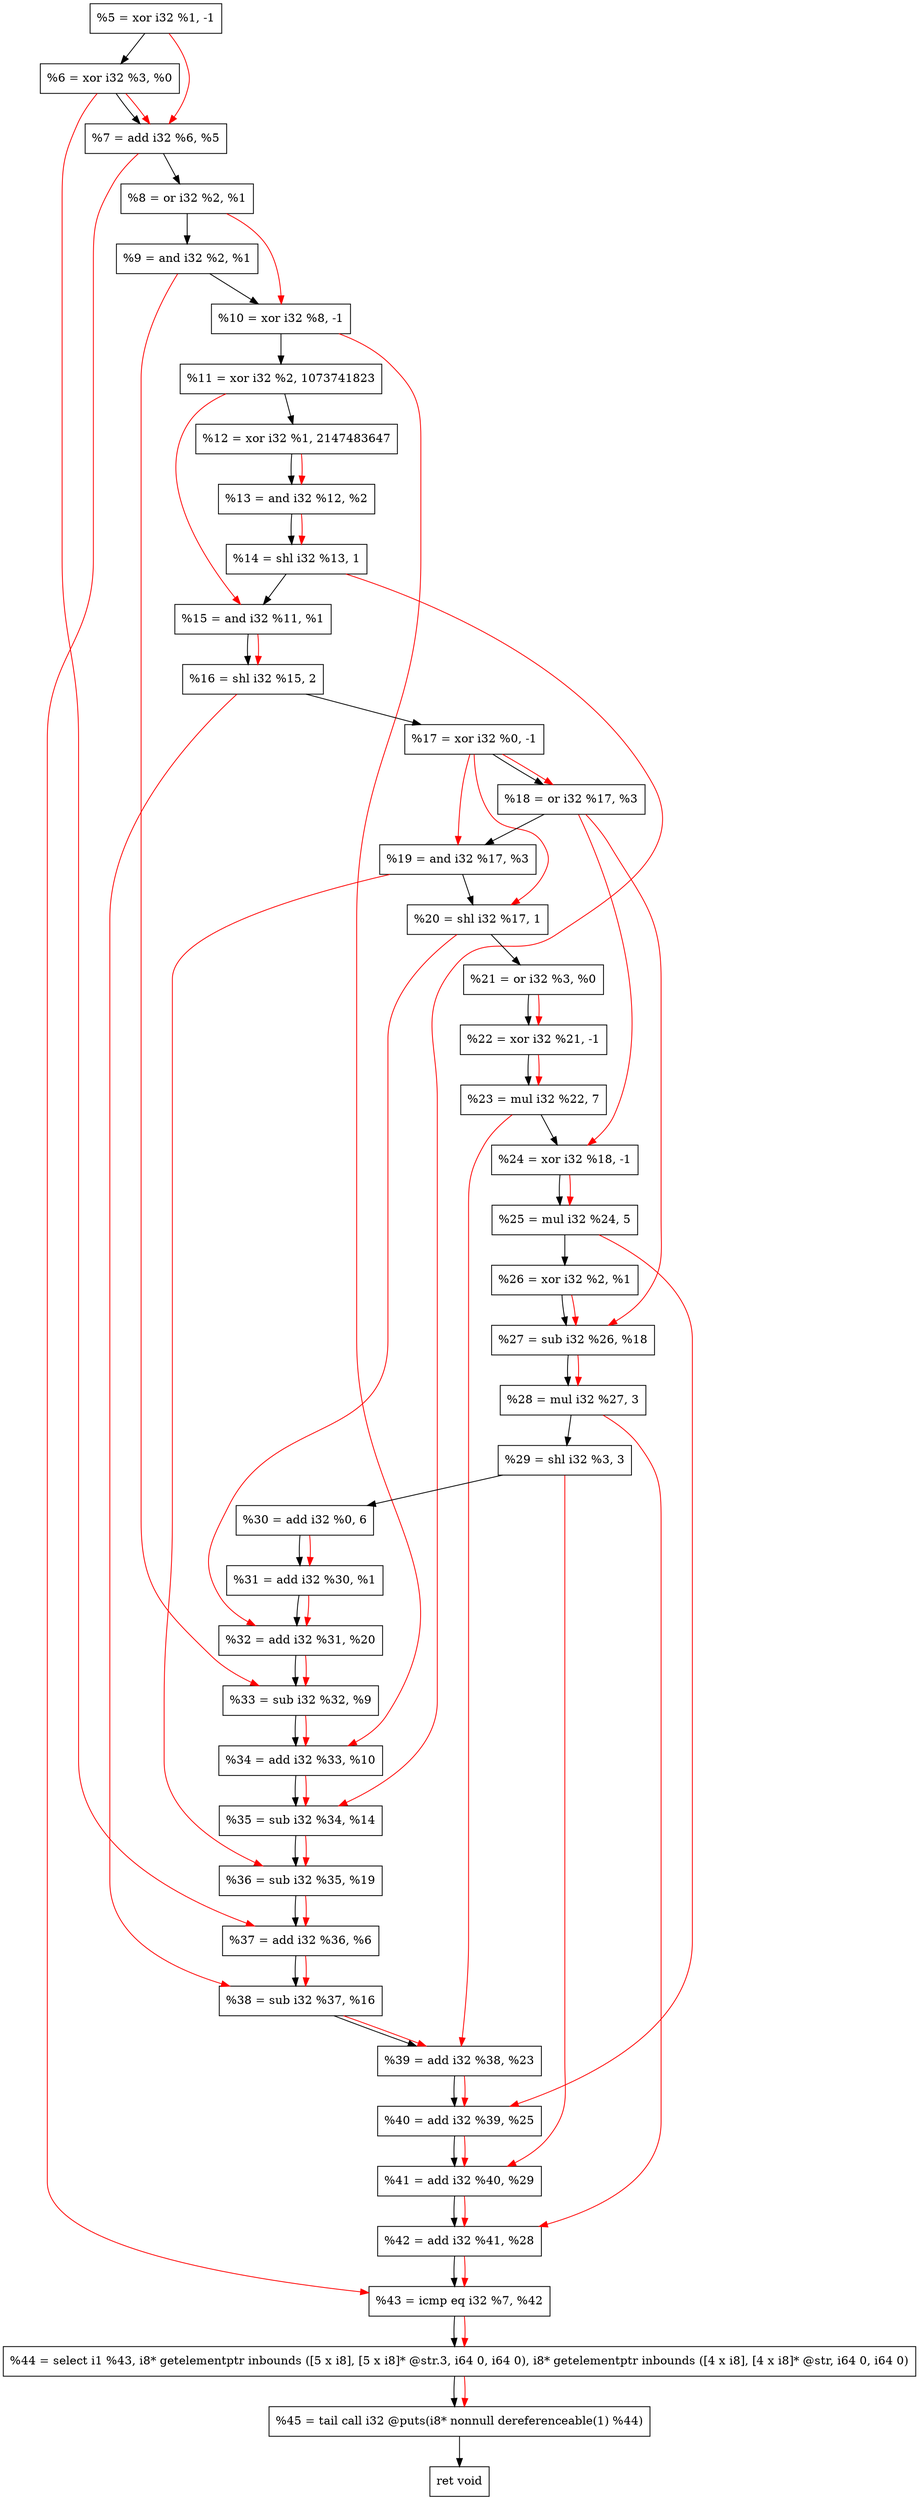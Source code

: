 digraph "DFG for'crackme' function" {
	Node0x2179110[shape=record, label="  %5 = xor i32 %1, -1"];
	Node0x2179180[shape=record, label="  %6 = xor i32 %3, %0"];
	Node0x21791f0[shape=record, label="  %7 = add i32 %6, %5"];
	Node0x2179260[shape=record, label="  %8 = or i32 %2, %1"];
	Node0x21792d0[shape=record, label="  %9 = and i32 %2, %1"];
	Node0x2179340[shape=record, label="  %10 = xor i32 %8, -1"];
	Node0x21793e0[shape=record, label="  %11 = xor i32 %2, 1073741823"];
	Node0x2179480[shape=record, label="  %12 = xor i32 %1, 2147483647"];
	Node0x21794f0[shape=record, label="  %13 = and i32 %12, %2"];
	Node0x2179590[shape=record, label="  %14 = shl i32 %13, 1"];
	Node0x2179600[shape=record, label="  %15 = and i32 %11, %1"];
	Node0x21796a0[shape=record, label="  %16 = shl i32 %15, 2"];
	Node0x2179710[shape=record, label="  %17 = xor i32 %0, -1"];
	Node0x2179780[shape=record, label="  %18 = or i32 %17, %3"];
	Node0x21797f0[shape=record, label="  %19 = and i32 %17, %3"];
	Node0x2179860[shape=record, label="  %20 = shl i32 %17, 1"];
	Node0x21798d0[shape=record, label="  %21 = or i32 %3, %0"];
	Node0x2179940[shape=record, label="  %22 = xor i32 %21, -1"];
	Node0x21799e0[shape=record, label="  %23 = mul i32 %22, 7"];
	Node0x2179a50[shape=record, label="  %24 = xor i32 %18, -1"];
	Node0x2179af0[shape=record, label="  %25 = mul i32 %24, 5"];
	Node0x2179b60[shape=record, label="  %26 = xor i32 %2, %1"];
	Node0x2179bd0[shape=record, label="  %27 = sub i32 %26, %18"];
	Node0x2179c70[shape=record, label="  %28 = mul i32 %27, 3"];
	Node0x2179ce0[shape=record, label="  %29 = shl i32 %3, 3"];
	Node0x2179d80[shape=record, label="  %30 = add i32 %0, 6"];
	Node0x2179df0[shape=record, label="  %31 = add i32 %30, %1"];
	Node0x2179e60[shape=record, label="  %32 = add i32 %31, %20"];
	Node0x217a0e0[shape=record, label="  %33 = sub i32 %32, %9"];
	Node0x217a150[shape=record, label="  %34 = add i32 %33, %10"];
	Node0x217a1c0[shape=record, label="  %35 = sub i32 %34, %14"];
	Node0x217a230[shape=record, label="  %36 = sub i32 %35, %19"];
	Node0x217a2a0[shape=record, label="  %37 = add i32 %36, %6"];
	Node0x217a310[shape=record, label="  %38 = sub i32 %37, %16"];
	Node0x217a380[shape=record, label="  %39 = add i32 %38, %23"];
	Node0x217a3f0[shape=record, label="  %40 = add i32 %39, %25"];
	Node0x217a460[shape=record, label="  %41 = add i32 %40, %29"];
	Node0x217a4d0[shape=record, label="  %42 = add i32 %41, %28"];
	Node0x217a540[shape=record, label="  %43 = icmp eq i32 %7, %42"];
	Node0x2119268[shape=record, label="  %44 = select i1 %43, i8* getelementptr inbounds ([5 x i8], [5 x i8]* @str.3, i64 0, i64 0), i8* getelementptr inbounds ([4 x i8], [4 x i8]* @str, i64 0, i64 0)"];
	Node0x217a9e0[shape=record, label="  %45 = tail call i32 @puts(i8* nonnull dereferenceable(1) %44)"];
	Node0x217aa30[shape=record, label="  ret void"];
	Node0x2179110 -> Node0x2179180;
	Node0x2179180 -> Node0x21791f0;
	Node0x21791f0 -> Node0x2179260;
	Node0x2179260 -> Node0x21792d0;
	Node0x21792d0 -> Node0x2179340;
	Node0x2179340 -> Node0x21793e0;
	Node0x21793e0 -> Node0x2179480;
	Node0x2179480 -> Node0x21794f0;
	Node0x21794f0 -> Node0x2179590;
	Node0x2179590 -> Node0x2179600;
	Node0x2179600 -> Node0x21796a0;
	Node0x21796a0 -> Node0x2179710;
	Node0x2179710 -> Node0x2179780;
	Node0x2179780 -> Node0x21797f0;
	Node0x21797f0 -> Node0x2179860;
	Node0x2179860 -> Node0x21798d0;
	Node0x21798d0 -> Node0x2179940;
	Node0x2179940 -> Node0x21799e0;
	Node0x21799e0 -> Node0x2179a50;
	Node0x2179a50 -> Node0x2179af0;
	Node0x2179af0 -> Node0x2179b60;
	Node0x2179b60 -> Node0x2179bd0;
	Node0x2179bd0 -> Node0x2179c70;
	Node0x2179c70 -> Node0x2179ce0;
	Node0x2179ce0 -> Node0x2179d80;
	Node0x2179d80 -> Node0x2179df0;
	Node0x2179df0 -> Node0x2179e60;
	Node0x2179e60 -> Node0x217a0e0;
	Node0x217a0e0 -> Node0x217a150;
	Node0x217a150 -> Node0x217a1c0;
	Node0x217a1c0 -> Node0x217a230;
	Node0x217a230 -> Node0x217a2a0;
	Node0x217a2a0 -> Node0x217a310;
	Node0x217a310 -> Node0x217a380;
	Node0x217a380 -> Node0x217a3f0;
	Node0x217a3f0 -> Node0x217a460;
	Node0x217a460 -> Node0x217a4d0;
	Node0x217a4d0 -> Node0x217a540;
	Node0x217a540 -> Node0x2119268;
	Node0x2119268 -> Node0x217a9e0;
	Node0x217a9e0 -> Node0x217aa30;
edge [color=red]
	Node0x2179180 -> Node0x21791f0;
	Node0x2179110 -> Node0x21791f0;
	Node0x2179260 -> Node0x2179340;
	Node0x2179480 -> Node0x21794f0;
	Node0x21794f0 -> Node0x2179590;
	Node0x21793e0 -> Node0x2179600;
	Node0x2179600 -> Node0x21796a0;
	Node0x2179710 -> Node0x2179780;
	Node0x2179710 -> Node0x21797f0;
	Node0x2179710 -> Node0x2179860;
	Node0x21798d0 -> Node0x2179940;
	Node0x2179940 -> Node0x21799e0;
	Node0x2179780 -> Node0x2179a50;
	Node0x2179a50 -> Node0x2179af0;
	Node0x2179b60 -> Node0x2179bd0;
	Node0x2179780 -> Node0x2179bd0;
	Node0x2179bd0 -> Node0x2179c70;
	Node0x2179d80 -> Node0x2179df0;
	Node0x2179df0 -> Node0x2179e60;
	Node0x2179860 -> Node0x2179e60;
	Node0x2179e60 -> Node0x217a0e0;
	Node0x21792d0 -> Node0x217a0e0;
	Node0x217a0e0 -> Node0x217a150;
	Node0x2179340 -> Node0x217a150;
	Node0x217a150 -> Node0x217a1c0;
	Node0x2179590 -> Node0x217a1c0;
	Node0x217a1c0 -> Node0x217a230;
	Node0x21797f0 -> Node0x217a230;
	Node0x217a230 -> Node0x217a2a0;
	Node0x2179180 -> Node0x217a2a0;
	Node0x217a2a0 -> Node0x217a310;
	Node0x21796a0 -> Node0x217a310;
	Node0x217a310 -> Node0x217a380;
	Node0x21799e0 -> Node0x217a380;
	Node0x217a380 -> Node0x217a3f0;
	Node0x2179af0 -> Node0x217a3f0;
	Node0x217a3f0 -> Node0x217a460;
	Node0x2179ce0 -> Node0x217a460;
	Node0x217a460 -> Node0x217a4d0;
	Node0x2179c70 -> Node0x217a4d0;
	Node0x21791f0 -> Node0x217a540;
	Node0x217a4d0 -> Node0x217a540;
	Node0x217a540 -> Node0x2119268;
	Node0x2119268 -> Node0x217a9e0;
}
